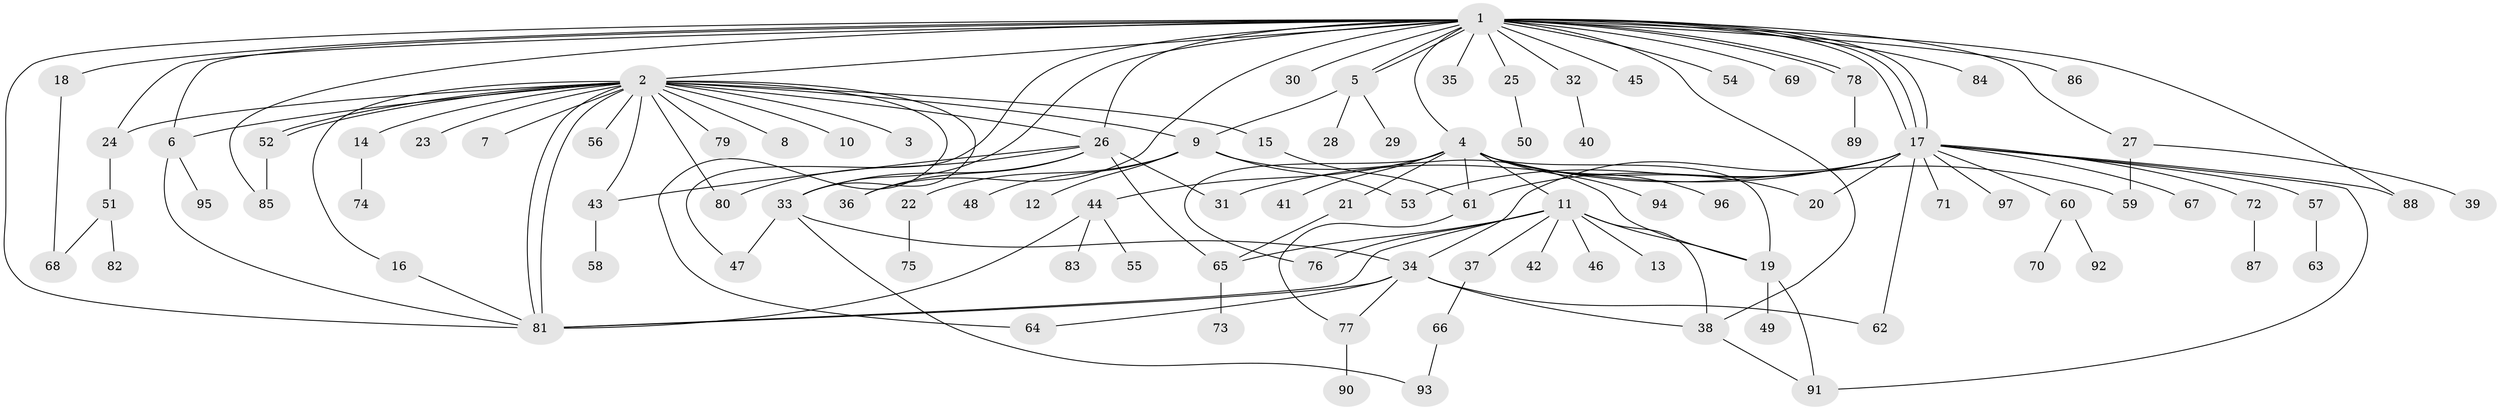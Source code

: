 // Generated by graph-tools (version 1.1) at 2025/01/03/09/25 03:01:43]
// undirected, 97 vertices, 141 edges
graph export_dot {
graph [start="1"]
  node [color=gray90,style=filled];
  1;
  2;
  3;
  4;
  5;
  6;
  7;
  8;
  9;
  10;
  11;
  12;
  13;
  14;
  15;
  16;
  17;
  18;
  19;
  20;
  21;
  22;
  23;
  24;
  25;
  26;
  27;
  28;
  29;
  30;
  31;
  32;
  33;
  34;
  35;
  36;
  37;
  38;
  39;
  40;
  41;
  42;
  43;
  44;
  45;
  46;
  47;
  48;
  49;
  50;
  51;
  52;
  53;
  54;
  55;
  56;
  57;
  58;
  59;
  60;
  61;
  62;
  63;
  64;
  65;
  66;
  67;
  68;
  69;
  70;
  71;
  72;
  73;
  74;
  75;
  76;
  77;
  78;
  79;
  80;
  81;
  82;
  83;
  84;
  85;
  86;
  87;
  88;
  89;
  90;
  91;
  92;
  93;
  94;
  95;
  96;
  97;
  1 -- 2;
  1 -- 4;
  1 -- 5;
  1 -- 5;
  1 -- 6;
  1 -- 17;
  1 -- 17;
  1 -- 17;
  1 -- 18;
  1 -- 24;
  1 -- 25;
  1 -- 26;
  1 -- 27;
  1 -- 30;
  1 -- 32;
  1 -- 33;
  1 -- 35;
  1 -- 36;
  1 -- 38;
  1 -- 45;
  1 -- 47;
  1 -- 54;
  1 -- 69;
  1 -- 78;
  1 -- 78;
  1 -- 81;
  1 -- 84;
  1 -- 85;
  1 -- 86;
  1 -- 88;
  2 -- 3;
  2 -- 6;
  2 -- 7;
  2 -- 8;
  2 -- 9;
  2 -- 10;
  2 -- 14;
  2 -- 15;
  2 -- 16;
  2 -- 23;
  2 -- 24;
  2 -- 26;
  2 -- 33;
  2 -- 43;
  2 -- 52;
  2 -- 52;
  2 -- 56;
  2 -- 64;
  2 -- 79;
  2 -- 80;
  2 -- 81;
  2 -- 81;
  4 -- 11;
  4 -- 19;
  4 -- 20;
  4 -- 21;
  4 -- 41;
  4 -- 44;
  4 -- 59;
  4 -- 61;
  4 -- 76;
  4 -- 94;
  4 -- 96;
  5 -- 9;
  5 -- 28;
  5 -- 29;
  6 -- 81;
  6 -- 95;
  9 -- 12;
  9 -- 19;
  9 -- 22;
  9 -- 48;
  9 -- 53;
  11 -- 13;
  11 -- 19;
  11 -- 37;
  11 -- 38;
  11 -- 42;
  11 -- 46;
  11 -- 65;
  11 -- 76;
  11 -- 81;
  14 -- 74;
  15 -- 61;
  16 -- 81;
  17 -- 20;
  17 -- 31;
  17 -- 34;
  17 -- 53;
  17 -- 57;
  17 -- 60;
  17 -- 61;
  17 -- 62;
  17 -- 67;
  17 -- 71;
  17 -- 72;
  17 -- 88;
  17 -- 91;
  17 -- 97;
  18 -- 68;
  19 -- 49;
  19 -- 91;
  21 -- 65;
  22 -- 75;
  24 -- 51;
  25 -- 50;
  26 -- 31;
  26 -- 33;
  26 -- 36;
  26 -- 43;
  26 -- 65;
  26 -- 80;
  27 -- 39;
  27 -- 59;
  32 -- 40;
  33 -- 34;
  33 -- 47;
  33 -- 93;
  34 -- 38;
  34 -- 62;
  34 -- 64;
  34 -- 77;
  34 -- 81;
  37 -- 66;
  38 -- 91;
  43 -- 58;
  44 -- 55;
  44 -- 81;
  44 -- 83;
  51 -- 68;
  51 -- 82;
  52 -- 85;
  57 -- 63;
  60 -- 70;
  60 -- 92;
  61 -- 77;
  65 -- 73;
  66 -- 93;
  72 -- 87;
  77 -- 90;
  78 -- 89;
}
